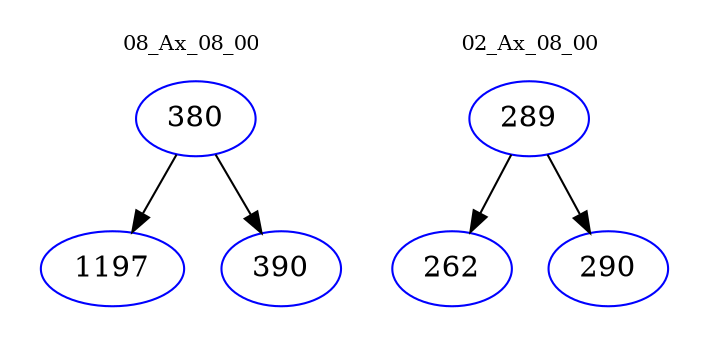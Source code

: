 digraph{
subgraph cluster_0 {
color = white
label = "08_Ax_08_00";
fontsize=10;
T0_380 [label="380", color="blue"]
T0_380 -> T0_1197 [color="black"]
T0_1197 [label="1197", color="blue"]
T0_380 -> T0_390 [color="black"]
T0_390 [label="390", color="blue"]
}
subgraph cluster_1 {
color = white
label = "02_Ax_08_00";
fontsize=10;
T1_289 [label="289", color="blue"]
T1_289 -> T1_262 [color="black"]
T1_262 [label="262", color="blue"]
T1_289 -> T1_290 [color="black"]
T1_290 [label="290", color="blue"]
}
}
